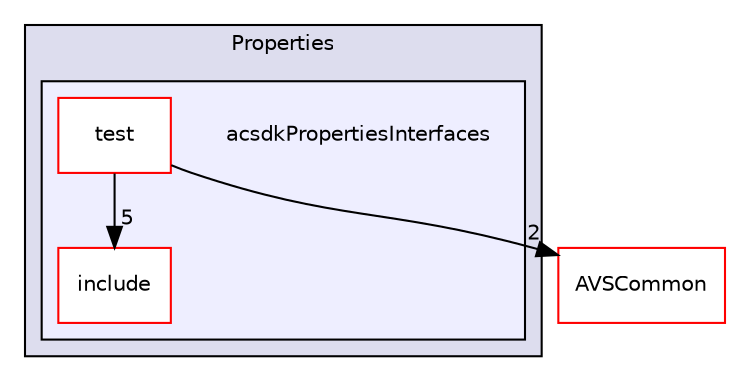 digraph "/workplace/avs-device-sdk/core/Properties/acsdkPropertiesInterfaces" {
  compound=true
  node [ fontsize="10", fontname="Helvetica"];
  edge [ labelfontsize="10", labelfontname="Helvetica"];
  subgraph clusterdir_72f2367c10fd2c46da13e851c6b1e25f {
    graph [ bgcolor="#ddddee", pencolor="black", label="Properties" fontname="Helvetica", fontsize="10", URL="dir_72f2367c10fd2c46da13e851c6b1e25f.html"]
  subgraph clusterdir_3d04e556473239c430261115def45483 {
    graph [ bgcolor="#eeeeff", pencolor="black", label="" URL="dir_3d04e556473239c430261115def45483.html"];
    dir_3d04e556473239c430261115def45483 [shape=plaintext label="acsdkPropertiesInterfaces"];
    dir_8145d729cc2136b803d030ae5d5d64ee [shape=box label="include" color="red" fillcolor="white" style="filled" URL="dir_8145d729cc2136b803d030ae5d5d64ee.html"];
    dir_3b641a73adbd05da6412a3a898ff323d [shape=box label="test" color="red" fillcolor="white" style="filled" URL="dir_3b641a73adbd05da6412a3a898ff323d.html"];
  }
  }
  dir_13e65effb2bde530b17b3d5eefcd0266 [shape=box label="AVSCommon" fillcolor="white" style="filled" color="red" URL="dir_13e65effb2bde530b17b3d5eefcd0266.html"];
  dir_3b641a73adbd05da6412a3a898ff323d->dir_8145d729cc2136b803d030ae5d5d64ee [headlabel="5", labeldistance=1.5 headhref="dir_000633_000631.html"];
  dir_3b641a73adbd05da6412a3a898ff323d->dir_13e65effb2bde530b17b3d5eefcd0266 [headlabel="2", labeldistance=1.5 headhref="dir_000633_000017.html"];
}
